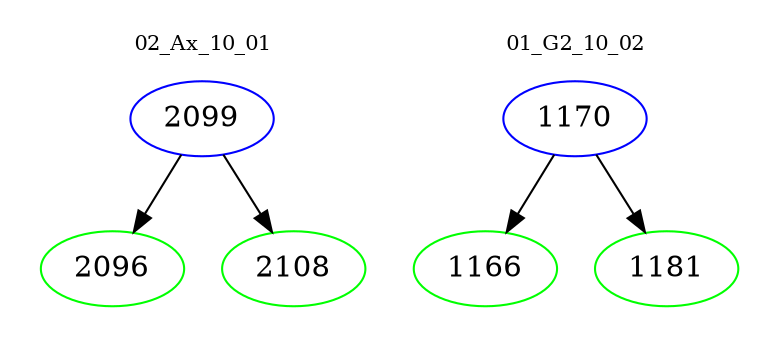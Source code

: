 digraph{
subgraph cluster_0 {
color = white
label = "02_Ax_10_01";
fontsize=10;
T0_2099 [label="2099", color="blue"]
T0_2099 -> T0_2096 [color="black"]
T0_2096 [label="2096", color="green"]
T0_2099 -> T0_2108 [color="black"]
T0_2108 [label="2108", color="green"]
}
subgraph cluster_1 {
color = white
label = "01_G2_10_02";
fontsize=10;
T1_1170 [label="1170", color="blue"]
T1_1170 -> T1_1166 [color="black"]
T1_1166 [label="1166", color="green"]
T1_1170 -> T1_1181 [color="black"]
T1_1181 [label="1181", color="green"]
}
}
